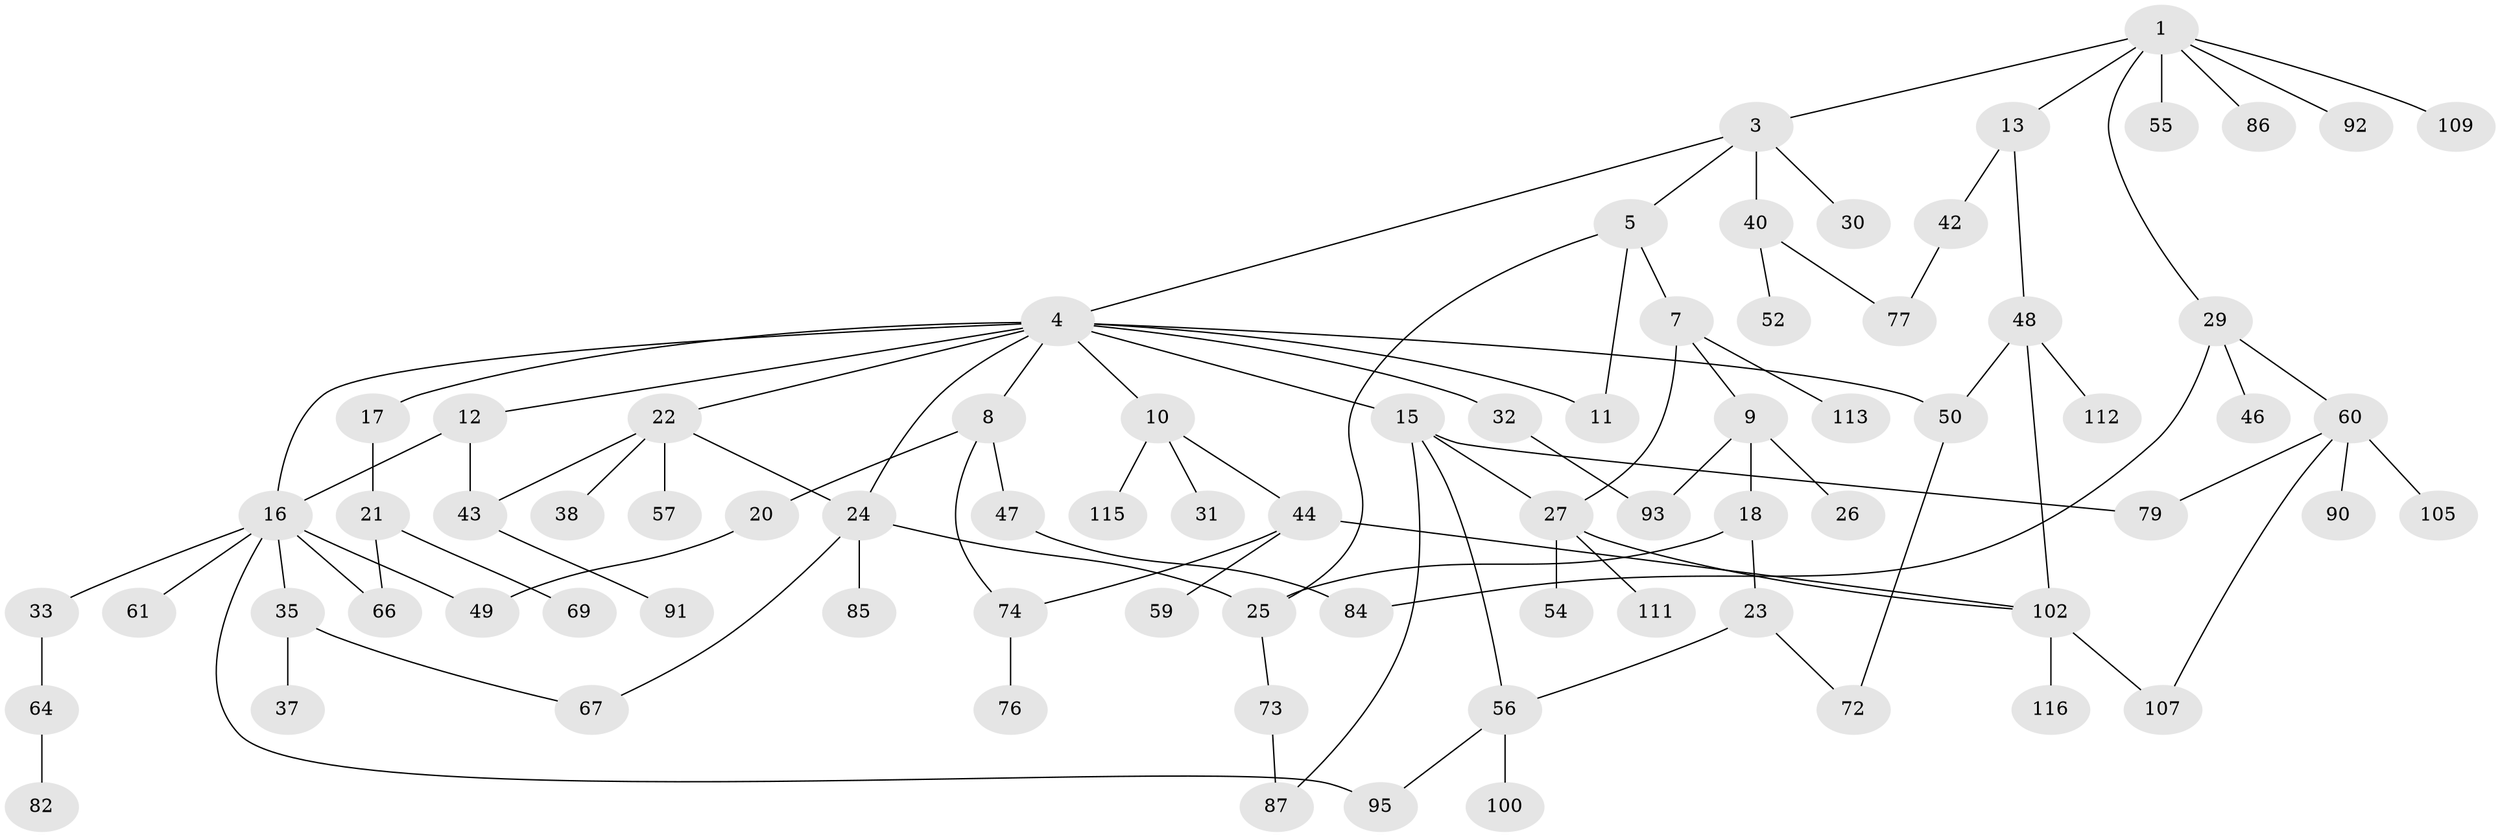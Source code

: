 // original degree distribution, {6: 0.00847457627118644, 3: 0.16101694915254236, 5: 0.05084745762711865, 7: 0.025423728813559324, 4: 0.1016949152542373, 2: 0.3474576271186441, 1: 0.3050847457627119}
// Generated by graph-tools (version 1.1) at 2025/10/02/27/25 16:10:52]
// undirected, 78 vertices, 100 edges
graph export_dot {
graph [start="1"]
  node [color=gray90,style=filled];
  1 [super="+2"];
  3 [super="+14"];
  4 [super="+6"];
  5 [super="+101"];
  7;
  8 [super="+70"];
  9 [super="+81"];
  10 [super="+41"];
  11 [super="+94"];
  12;
  13 [super="+89"];
  15 [super="+19"];
  16 [super="+28"];
  17;
  18;
  20 [super="+68"];
  21 [super="+83"];
  22 [super="+34"];
  23 [super="+36"];
  24 [super="+98"];
  25 [super="+45"];
  26 [super="+108"];
  27 [super="+63"];
  29 [super="+117"];
  30 [super="+39"];
  31 [super="+88"];
  32 [super="+65"];
  33;
  35 [super="+114"];
  37;
  38;
  40 [super="+110"];
  42 [super="+51"];
  43 [super="+53"];
  44 [super="+62"];
  46;
  47 [super="+99"];
  48 [super="+58"];
  49 [super="+71"];
  50 [super="+103"];
  52;
  54;
  55;
  56 [super="+80"];
  57;
  59;
  60 [super="+78"];
  61;
  64 [super="+75"];
  66;
  67;
  69 [super="+106"];
  72 [super="+97"];
  73;
  74 [super="+118"];
  76;
  77;
  79;
  82;
  84;
  85 [super="+96"];
  86;
  87;
  90;
  91;
  92;
  93;
  95;
  100;
  102 [super="+104"];
  105;
  107;
  109;
  111;
  112;
  113;
  115;
  116;
  1 -- 3;
  1 -- 13;
  1 -- 86;
  1 -- 92;
  1 -- 109;
  1 -- 29;
  1 -- 55;
  3 -- 4;
  3 -- 5;
  3 -- 30;
  3 -- 40;
  4 -- 10;
  4 -- 16;
  4 -- 24;
  4 -- 32;
  4 -- 50;
  4 -- 17;
  4 -- 22;
  4 -- 8;
  4 -- 12;
  4 -- 15;
  4 -- 11;
  5 -- 7;
  5 -- 11;
  5 -- 25;
  7 -- 9;
  7 -- 113;
  7 -- 27;
  8 -- 20;
  8 -- 47;
  8 -- 74;
  9 -- 18;
  9 -- 26;
  9 -- 93;
  10 -- 31;
  10 -- 44;
  10 -- 115;
  12 -- 43;
  12 -- 16;
  13 -- 42;
  13 -- 48;
  15 -- 79;
  15 -- 56;
  15 -- 27;
  15 -- 87;
  16 -- 33;
  16 -- 49;
  16 -- 66;
  16 -- 95;
  16 -- 35;
  16 -- 61;
  17 -- 21;
  18 -- 23;
  18 -- 25;
  20 -- 49;
  21 -- 69;
  21 -- 66;
  22 -- 57;
  22 -- 38;
  22 -- 43;
  22 -- 24;
  23 -- 56;
  23 -- 72;
  24 -- 67;
  24 -- 85;
  24 -- 25;
  25 -- 73;
  27 -- 54;
  27 -- 102;
  27 -- 111;
  29 -- 46;
  29 -- 60;
  29 -- 84;
  32 -- 93;
  33 -- 64;
  35 -- 37;
  35 -- 67;
  40 -- 52;
  40 -- 77;
  42 -- 77;
  43 -- 91;
  44 -- 59;
  44 -- 74;
  44 -- 102;
  47 -- 84;
  48 -- 112;
  48 -- 102;
  48 -- 50;
  50 -- 72;
  56 -- 100;
  56 -- 95;
  60 -- 90;
  60 -- 105;
  60 -- 107;
  60 -- 79;
  64 -- 82;
  73 -- 87;
  74 -- 76;
  102 -- 107;
  102 -- 116;
}
